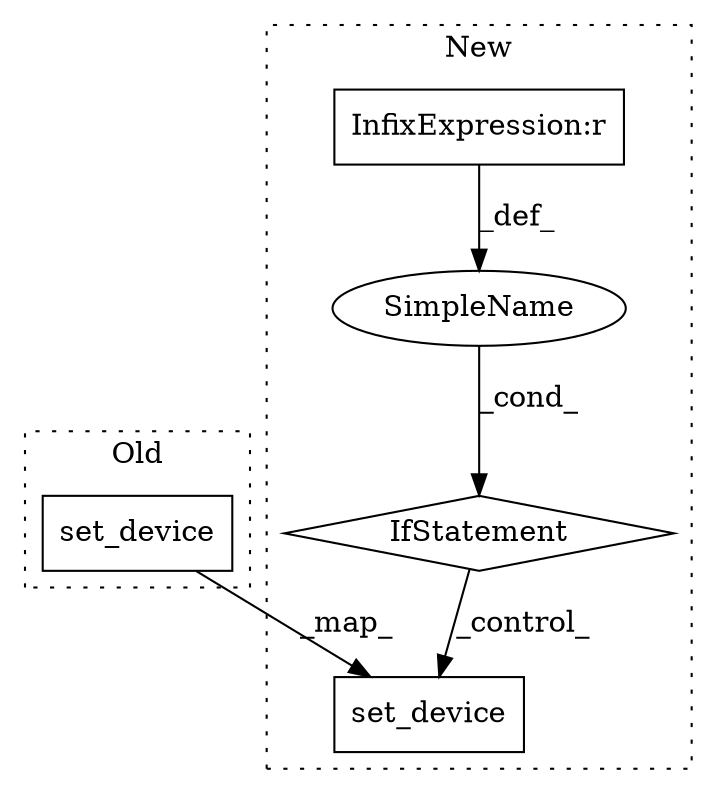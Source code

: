 digraph G {
subgraph cluster0 {
1 [label="set_device" a="32" s="1000,1021" l="11,1" shape="box"];
label = "Old";
style="dotted";
}
subgraph cluster1 {
2 [label="set_device" a="32" s="1032,1053" l="11,1" shape="box"];
3 [label="IfStatement" a="25" s="989,1009" l="4,2" shape="diamond"];
4 [label="SimpleName" a="42" s="" l="" shape="ellipse"];
5 [label="InfixExpression:r" a="27" s="1003" l="4" shape="box"];
label = "New";
style="dotted";
}
1 -> 2 [label="_map_"];
3 -> 2 [label="_control_"];
4 -> 3 [label="_cond_"];
5 -> 4 [label="_def_"];
}